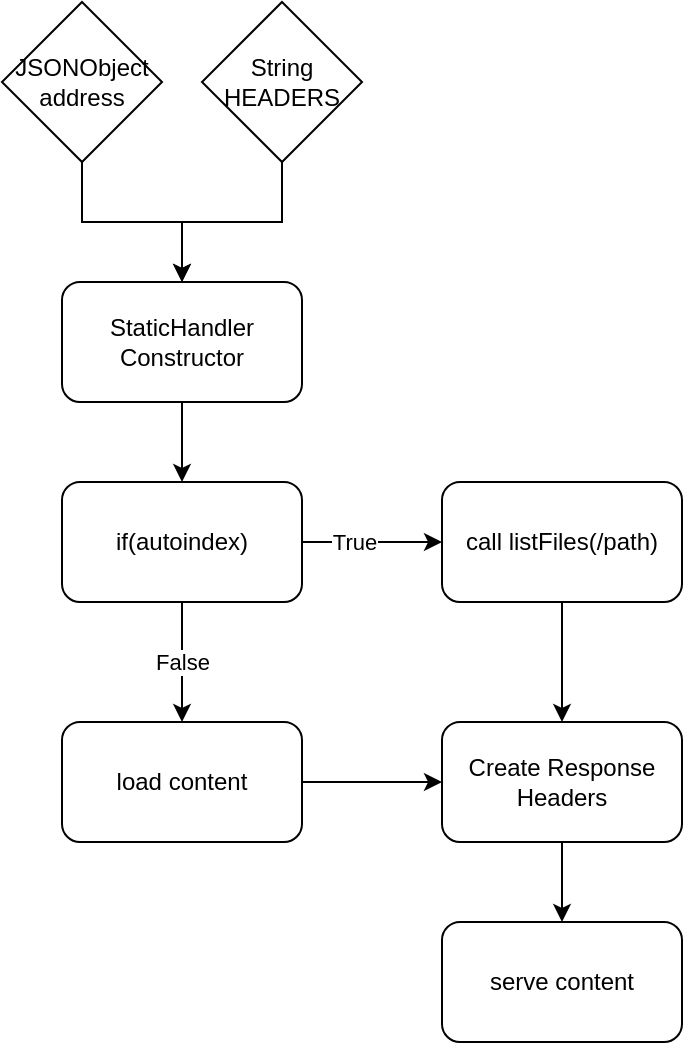 <mxfile version="20.4.0" type="google"><diagram id="MoKR6JTnW5Octs4Btdbe" name="Page-1"><mxGraphModel grid="1" page="1" gridSize="10" guides="1" tooltips="1" connect="1" arrows="1" fold="1" pageScale="1" pageWidth="850" pageHeight="1100" math="0" shadow="0"><root><mxCell id="0"/><mxCell id="1" parent="0"/><mxCell id="c0Oup-xgvaa0qSYQcxZN-9" style="edgeStyle=orthogonalEdgeStyle;rounded=0;orthogonalLoop=1;jettySize=auto;html=1;entryX=0.5;entryY=0;entryDx=0;entryDy=0;" edge="1" parent="1" source="c0Oup-xgvaa0qSYQcxZN-1" target="c0Oup-xgvaa0qSYQcxZN-8"><mxGeometry relative="1" as="geometry"/></mxCell><mxCell id="c0Oup-xgvaa0qSYQcxZN-1" value="&lt;div&gt;StaticHandler&lt;/div&gt;&lt;div&gt;Constructor&lt;br&gt;&lt;/div&gt;" style="rounded=1;whiteSpace=wrap;html=1;" vertex="1" parent="1"><mxGeometry x="60" y="220" width="120" height="60" as="geometry"/></mxCell><mxCell id="c0Oup-xgvaa0qSYQcxZN-5" style="edgeStyle=orthogonalEdgeStyle;rounded=0;orthogonalLoop=1;jettySize=auto;html=1;entryX=0.5;entryY=0;entryDx=0;entryDy=0;" edge="1" parent="1" source="c0Oup-xgvaa0qSYQcxZN-2" target="c0Oup-xgvaa0qSYQcxZN-1"><mxGeometry relative="1" as="geometry"/></mxCell><mxCell id="c0Oup-xgvaa0qSYQcxZN-2" value="&lt;div&gt;String&lt;/div&gt;&lt;div&gt;HEADERS&lt;br&gt;&lt;/div&gt;" style="rhombus;whiteSpace=wrap;html=1;" vertex="1" parent="1"><mxGeometry x="130" y="80" width="80" height="80" as="geometry"/></mxCell><mxCell id="c0Oup-xgvaa0qSYQcxZN-4" style="edgeStyle=orthogonalEdgeStyle;rounded=0;orthogonalLoop=1;jettySize=auto;html=1;entryX=0.5;entryY=0;entryDx=0;entryDy=0;" edge="1" parent="1" source="c0Oup-xgvaa0qSYQcxZN-3" target="c0Oup-xgvaa0qSYQcxZN-1"><mxGeometry relative="1" as="geometry"/></mxCell><mxCell id="c0Oup-xgvaa0qSYQcxZN-3" value="&lt;div&gt;JSONObject&lt;/div&gt;&lt;div&gt;address&lt;br&gt;&lt;/div&gt;" style="rhombus;whiteSpace=wrap;html=1;" vertex="1" parent="1"><mxGeometry x="30" y="80" width="80" height="80" as="geometry"/></mxCell><mxCell id="c0Oup-xgvaa0qSYQcxZN-23" value="" style="edgeStyle=orthogonalEdgeStyle;rounded=0;orthogonalLoop=1;jettySize=auto;html=1;" edge="1" parent="1" source="c0Oup-xgvaa0qSYQcxZN-6" target="c0Oup-xgvaa0qSYQcxZN-22"><mxGeometry relative="1" as="geometry"/></mxCell><mxCell id="c0Oup-xgvaa0qSYQcxZN-6" value="Create Response Headers" style="rounded=1;whiteSpace=wrap;html=1;" vertex="1" parent="1"><mxGeometry x="250" y="440" width="120" height="60" as="geometry"/></mxCell><mxCell id="c0Oup-xgvaa0qSYQcxZN-11" value="" style="edgeStyle=orthogonalEdgeStyle;rounded=0;orthogonalLoop=1;jettySize=auto;html=1;" edge="1" parent="1" source="c0Oup-xgvaa0qSYQcxZN-8" target="c0Oup-xgvaa0qSYQcxZN-10"><mxGeometry relative="1" as="geometry"/></mxCell><mxCell id="c0Oup-xgvaa0qSYQcxZN-14" value="&lt;div&gt;True&lt;/div&gt;" style="edgeLabel;html=1;align=center;verticalAlign=middle;resizable=0;points=[];" connectable="0" vertex="1" parent="c0Oup-xgvaa0qSYQcxZN-11"><mxGeometry x="-0.252" relative="1" as="geometry"><mxPoint as="offset"/></mxGeometry></mxCell><mxCell id="c0Oup-xgvaa0qSYQcxZN-13" value="False" style="edgeStyle=orthogonalEdgeStyle;rounded=0;orthogonalLoop=1;jettySize=auto;html=1;" edge="1" parent="1" source="c0Oup-xgvaa0qSYQcxZN-8" target="c0Oup-xgvaa0qSYQcxZN-12"><mxGeometry relative="1" as="geometry"/></mxCell><mxCell id="c0Oup-xgvaa0qSYQcxZN-8" value="if(autoindex)" style="rounded=1;whiteSpace=wrap;html=1;" vertex="1" parent="1"><mxGeometry x="60" y="320" width="120" height="60" as="geometry"/></mxCell><mxCell id="c0Oup-xgvaa0qSYQcxZN-20" style="edgeStyle=orthogonalEdgeStyle;rounded=0;orthogonalLoop=1;jettySize=auto;html=1;entryX=0.5;entryY=0;entryDx=0;entryDy=0;" edge="1" parent="1" source="c0Oup-xgvaa0qSYQcxZN-10" target="c0Oup-xgvaa0qSYQcxZN-6"><mxGeometry relative="1" as="geometry"/></mxCell><mxCell id="c0Oup-xgvaa0qSYQcxZN-10" value="call listFiles(/path)" style="whiteSpace=wrap;html=1;rounded=1;" vertex="1" parent="1"><mxGeometry x="250" y="320" width="120" height="60" as="geometry"/></mxCell><mxCell id="c0Oup-xgvaa0qSYQcxZN-21" style="edgeStyle=orthogonalEdgeStyle;rounded=0;orthogonalLoop=1;jettySize=auto;html=1;" edge="1" parent="1" source="c0Oup-xgvaa0qSYQcxZN-12" target="c0Oup-xgvaa0qSYQcxZN-6"><mxGeometry relative="1" as="geometry"/></mxCell><mxCell id="c0Oup-xgvaa0qSYQcxZN-12" value="load content" style="whiteSpace=wrap;html=1;rounded=1;" vertex="1" parent="1"><mxGeometry x="60" y="440" width="120" height="60" as="geometry"/></mxCell><mxCell id="c0Oup-xgvaa0qSYQcxZN-22" value="serve content" style="whiteSpace=wrap;html=1;rounded=1;" vertex="1" parent="1"><mxGeometry x="250" y="540" width="120" height="60" as="geometry"/></mxCell></root></mxGraphModel></diagram></mxfile>